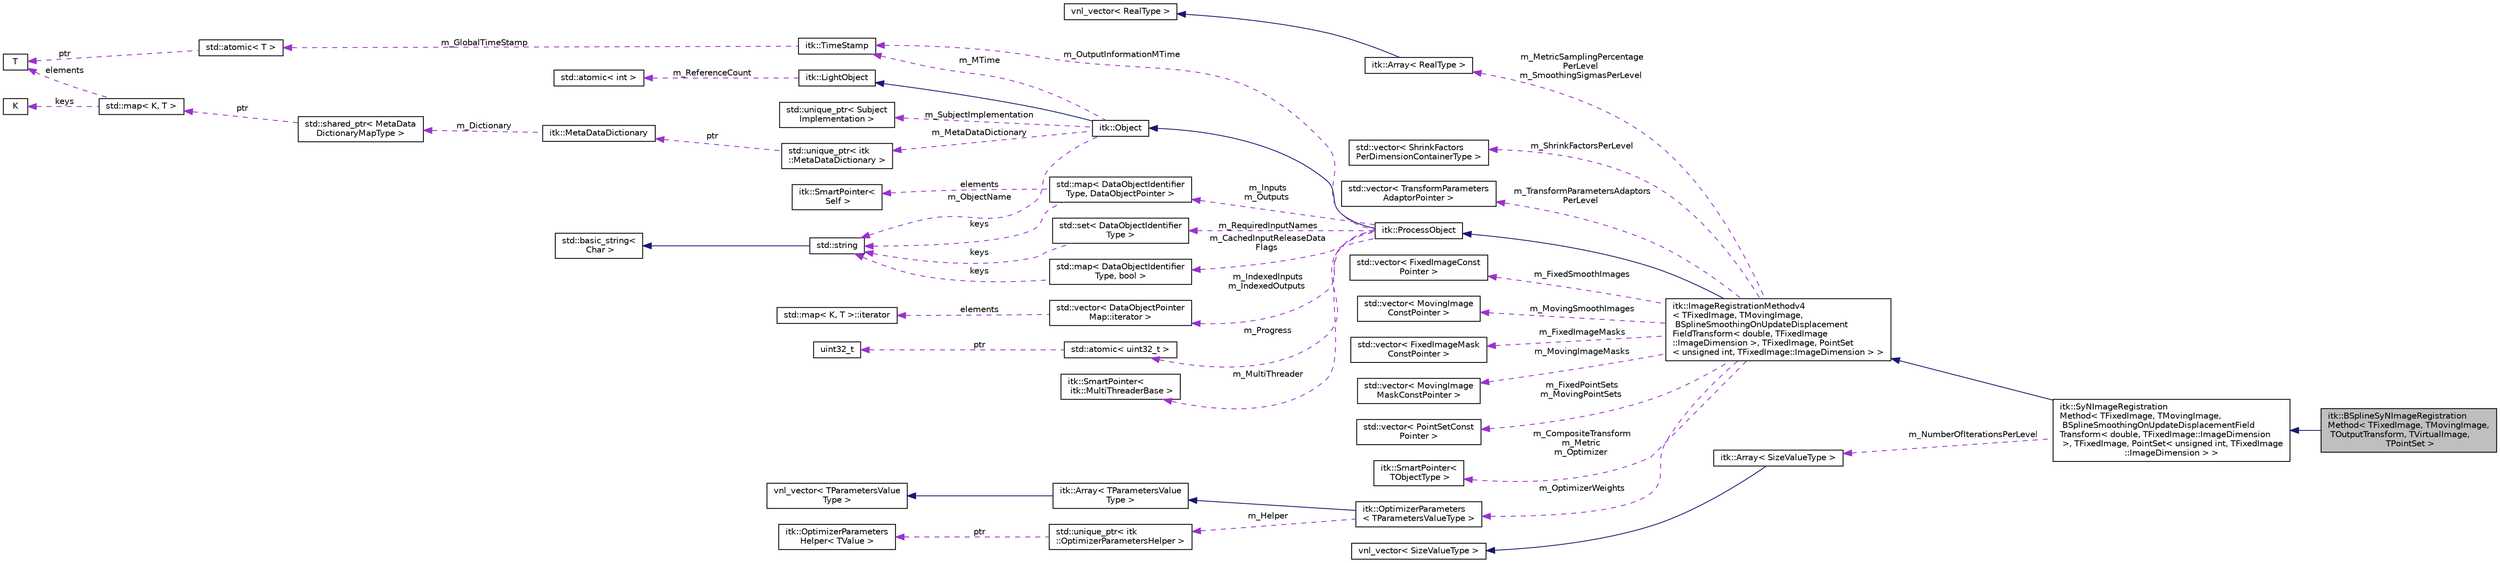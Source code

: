 digraph "itk::BSplineSyNImageRegistrationMethod&lt; TFixedImage, TMovingImage, TOutputTransform, TVirtualImage, TPointSet &gt;"
{
 // LATEX_PDF_SIZE
  edge [fontname="Helvetica",fontsize="10",labelfontname="Helvetica",labelfontsize="10"];
  node [fontname="Helvetica",fontsize="10",shape=record];
  rankdir="LR";
  Node1 [label="itk::BSplineSyNImageRegistration\lMethod\< TFixedImage, TMovingImage,\l TOutputTransform, TVirtualImage,\l TPointSet \>",height=0.2,width=0.4,color="black", fillcolor="grey75", style="filled", fontcolor="black",tooltip="Interface method for the performing greedy B-spline SyN image registration."];
  Node2 -> Node1 [dir="back",color="midnightblue",fontsize="10",style="solid",fontname="Helvetica"];
  Node2 [label="itk::SyNImageRegistration\lMethod\< TFixedImage, TMovingImage,\l BSplineSmoothingOnUpdateDisplacementField\lTransform\< double, TFixedImage::ImageDimension\l \>, TFixedImage, PointSet\< unsigned int, TFixedImage\l::ImageDimension \> \>",height=0.2,width=0.4,color="black", fillcolor="white", style="filled",URL="$classitk_1_1SyNImageRegistrationMethod.html",tooltip=" "];
  Node3 -> Node2 [dir="back",color="midnightblue",fontsize="10",style="solid",fontname="Helvetica"];
  Node3 [label="itk::ImageRegistrationMethodv4\l\< TFixedImage, TMovingImage,\l BSplineSmoothingOnUpdateDisplacement\lFieldTransform\< double, TFixedImage\l::ImageDimension \>, TFixedImage, PointSet\l\< unsigned int, TFixedImage::ImageDimension \> \>",height=0.2,width=0.4,color="black", fillcolor="white", style="filled",URL="$classitk_1_1ImageRegistrationMethodv4.html",tooltip=" "];
  Node4 -> Node3 [dir="back",color="midnightblue",fontsize="10",style="solid",fontname="Helvetica"];
  Node4 [label="itk::ProcessObject",height=0.2,width=0.4,color="black", fillcolor="white", style="filled",URL="$classitk_1_1ProcessObject.html",tooltip="The base class for all process objects (source, filters, mappers) in the Insight data processing pipe..."];
  Node5 -> Node4 [dir="back",color="midnightblue",fontsize="10",style="solid",fontname="Helvetica"];
  Node5 [label="itk::Object",height=0.2,width=0.4,color="black", fillcolor="white", style="filled",URL="$classitk_1_1Object.html",tooltip="Base class for most ITK classes."];
  Node6 -> Node5 [dir="back",color="midnightblue",fontsize="10",style="solid",fontname="Helvetica"];
  Node6 [label="itk::LightObject",height=0.2,width=0.4,color="black", fillcolor="white", style="filled",URL="$classitk_1_1LightObject.html",tooltip="Light weight base class for most itk classes."];
  Node7 -> Node6 [dir="back",color="darkorchid3",fontsize="10",style="dashed",label=" m_ReferenceCount" ,fontname="Helvetica"];
  Node7 [label="std::atomic\< int \>",height=0.2,width=0.4,color="black", fillcolor="white", style="filled",tooltip=" "];
  Node8 -> Node5 [dir="back",color="darkorchid3",fontsize="10",style="dashed",label=" m_MTime" ,fontname="Helvetica"];
  Node8 [label="itk::TimeStamp",height=0.2,width=0.4,color="black", fillcolor="white", style="filled",URL="$classitk_1_1TimeStamp.html",tooltip="Generate a unique, increasing time value."];
  Node9 -> Node8 [dir="back",color="darkorchid3",fontsize="10",style="dashed",label=" m_GlobalTimeStamp" ,fontname="Helvetica"];
  Node9 [label="std::atomic\< T \>",height=0.2,width=0.4,color="black", fillcolor="white", style="filled",tooltip=" "];
  Node10 -> Node9 [dir="back",color="darkorchid3",fontsize="10",style="dashed",label=" ptr" ,fontname="Helvetica"];
  Node10 [label="T",height=0.2,width=0.4,color="black", fillcolor="white", style="filled",tooltip=" "];
  Node11 -> Node5 [dir="back",color="darkorchid3",fontsize="10",style="dashed",label=" m_SubjectImplementation" ,fontname="Helvetica"];
  Node11 [label="std::unique_ptr\< Subject\lImplementation \>",height=0.2,width=0.4,color="black", fillcolor="white", style="filled",tooltip=" "];
  Node12 -> Node5 [dir="back",color="darkorchid3",fontsize="10",style="dashed",label=" m_MetaDataDictionary" ,fontname="Helvetica"];
  Node12 [label="std::unique_ptr\< itk\l::MetaDataDictionary \>",height=0.2,width=0.4,color="black", fillcolor="white", style="filled",tooltip=" "];
  Node13 -> Node12 [dir="back",color="darkorchid3",fontsize="10",style="dashed",label=" ptr" ,fontname="Helvetica"];
  Node13 [label="itk::MetaDataDictionary",height=0.2,width=0.4,color="black", fillcolor="white", style="filled",URL="$classitk_1_1MetaDataDictionary.html",tooltip="Provides a mechanism for storing a collection of arbitrary data types."];
  Node14 -> Node13 [dir="back",color="darkorchid3",fontsize="10",style="dashed",label=" m_Dictionary" ,fontname="Helvetica"];
  Node14 [label="std::shared_ptr\< MetaData\lDictionaryMapType \>",height=0.2,width=0.4,color="black", fillcolor="white", style="filled",tooltip=" "];
  Node15 -> Node14 [dir="back",color="darkorchid3",fontsize="10",style="dashed",label=" ptr" ,fontname="Helvetica"];
  Node15 [label="std::map\< K, T \>",height=0.2,width=0.4,color="black", fillcolor="white", style="filled",tooltip=" "];
  Node16 -> Node15 [dir="back",color="darkorchid3",fontsize="10",style="dashed",label=" keys" ,fontname="Helvetica"];
  Node16 [label="K",height=0.2,width=0.4,color="black", fillcolor="white", style="filled",tooltip=" "];
  Node10 -> Node15 [dir="back",color="darkorchid3",fontsize="10",style="dashed",label=" elements" ,fontname="Helvetica"];
  Node17 -> Node5 [dir="back",color="darkorchid3",fontsize="10",style="dashed",label=" m_ObjectName" ,fontname="Helvetica"];
  Node17 [label="std::string",height=0.2,width=0.4,color="black", fillcolor="white", style="filled",tooltip=" "];
  Node18 -> Node17 [dir="back",color="midnightblue",fontsize="10",style="solid",fontname="Helvetica"];
  Node18 [label="std::basic_string\<\l Char \>",height=0.2,width=0.4,color="black", fillcolor="white", style="filled",tooltip=" "];
  Node8 -> Node4 [dir="back",color="darkorchid3",fontsize="10",style="dashed",label=" m_OutputInformationMTime" ,fontname="Helvetica"];
  Node19 -> Node4 [dir="back",color="darkorchid3",fontsize="10",style="dashed",label=" m_Inputs\nm_Outputs" ,fontname="Helvetica"];
  Node19 [label="std::map\< DataObjectIdentifier\lType, DataObjectPointer \>",height=0.2,width=0.4,color="black", fillcolor="white", style="filled",tooltip=" "];
  Node17 -> Node19 [dir="back",color="darkorchid3",fontsize="10",style="dashed",label=" keys" ,fontname="Helvetica"];
  Node20 -> Node19 [dir="back",color="darkorchid3",fontsize="10",style="dashed",label=" elements" ,fontname="Helvetica"];
  Node20 [label="itk::SmartPointer\<\l Self \>",height=0.2,width=0.4,color="black", fillcolor="white", style="filled",URL="$classitk_1_1SmartPointer.html",tooltip=" "];
  Node21 -> Node4 [dir="back",color="darkorchid3",fontsize="10",style="dashed",label=" m_IndexedInputs\nm_IndexedOutputs" ,fontname="Helvetica"];
  Node21 [label="std::vector\< DataObjectPointer\lMap::iterator \>",height=0.2,width=0.4,color="black", fillcolor="white", style="filled",tooltip=" "];
  Node22 -> Node21 [dir="back",color="darkorchid3",fontsize="10",style="dashed",label=" elements" ,fontname="Helvetica"];
  Node22 [label="std::map\< K, T \>::iterator",height=0.2,width=0.4,color="black", fillcolor="white", style="filled",tooltip=" "];
  Node23 -> Node4 [dir="back",color="darkorchid3",fontsize="10",style="dashed",label=" m_CachedInputReleaseData\lFlags" ,fontname="Helvetica"];
  Node23 [label="std::map\< DataObjectIdentifier\lType, bool \>",height=0.2,width=0.4,color="black", fillcolor="white", style="filled",tooltip=" "];
  Node17 -> Node23 [dir="back",color="darkorchid3",fontsize="10",style="dashed",label=" keys" ,fontname="Helvetica"];
  Node24 -> Node4 [dir="back",color="darkorchid3",fontsize="10",style="dashed",label=" m_RequiredInputNames" ,fontname="Helvetica"];
  Node24 [label="std::set\< DataObjectIdentifier\lType \>",height=0.2,width=0.4,color="black", fillcolor="white", style="filled",tooltip=" "];
  Node17 -> Node24 [dir="back",color="darkorchid3",fontsize="10",style="dashed",label=" keys" ,fontname="Helvetica"];
  Node25 -> Node4 [dir="back",color="darkorchid3",fontsize="10",style="dashed",label=" m_Progress" ,fontname="Helvetica"];
  Node25 [label="std::atomic\< uint32_t \>",height=0.2,width=0.4,color="black", fillcolor="white", style="filled",tooltip=" "];
  Node26 -> Node25 [dir="back",color="darkorchid3",fontsize="10",style="dashed",label=" ptr" ,fontname="Helvetica"];
  Node26 [label="uint32_t",height=0.2,width=0.4,color="black", fillcolor="white", style="filled",tooltip=" "];
  Node27 -> Node4 [dir="back",color="darkorchid3",fontsize="10",style="dashed",label=" m_MultiThreader" ,fontname="Helvetica"];
  Node27 [label="itk::SmartPointer\<\l itk::MultiThreaderBase \>",height=0.2,width=0.4,color="black", fillcolor="white", style="filled",URL="$classitk_1_1SmartPointer.html",tooltip=" "];
  Node28 -> Node3 [dir="back",color="darkorchid3",fontsize="10",style="dashed",label=" m_FixedSmoothImages" ,fontname="Helvetica"];
  Node28 [label="std::vector\< FixedImageConst\lPointer \>",height=0.2,width=0.4,color="black", fillcolor="white", style="filled",tooltip=" "];
  Node29 -> Node3 [dir="back",color="darkorchid3",fontsize="10",style="dashed",label=" m_MovingSmoothImages" ,fontname="Helvetica"];
  Node29 [label="std::vector\< MovingImage\lConstPointer \>",height=0.2,width=0.4,color="black", fillcolor="white", style="filled",tooltip=" "];
  Node30 -> Node3 [dir="back",color="darkorchid3",fontsize="10",style="dashed",label=" m_FixedImageMasks" ,fontname="Helvetica"];
  Node30 [label="std::vector\< FixedImageMask\lConstPointer \>",height=0.2,width=0.4,color="black", fillcolor="white", style="filled",tooltip=" "];
  Node31 -> Node3 [dir="back",color="darkorchid3",fontsize="10",style="dashed",label=" m_MovingImageMasks" ,fontname="Helvetica"];
  Node31 [label="std::vector\< MovingImage\lMaskConstPointer \>",height=0.2,width=0.4,color="black", fillcolor="white", style="filled",tooltip=" "];
  Node32 -> Node3 [dir="back",color="darkorchid3",fontsize="10",style="dashed",label=" m_FixedPointSets\nm_MovingPointSets" ,fontname="Helvetica"];
  Node32 [label="std::vector\< PointSetConst\lPointer \>",height=0.2,width=0.4,color="black", fillcolor="white", style="filled",tooltip=" "];
  Node33 -> Node3 [dir="back",color="darkorchid3",fontsize="10",style="dashed",label=" m_CompositeTransform\nm_Metric\nm_Optimizer" ,fontname="Helvetica"];
  Node33 [label="itk::SmartPointer\<\l TObjectType \>",height=0.2,width=0.4,color="black", fillcolor="white", style="filled",URL="$classitk_1_1SmartPointer.html",tooltip="Implements transparent reference counting."];
  Node34 -> Node3 [dir="back",color="darkorchid3",fontsize="10",style="dashed",label=" m_OptimizerWeights" ,fontname="Helvetica"];
  Node34 [label="itk::OptimizerParameters\l\< TParametersValueType \>",height=0.2,width=0.4,color="black", fillcolor="white", style="filled",URL="$classitk_1_1OptimizerParameters.html",tooltip="Class to hold and manage different parameter types used during optimization."];
  Node35 -> Node34 [dir="back",color="midnightblue",fontsize="10",style="solid",fontname="Helvetica"];
  Node35 [label="itk::Array\< TParametersValue\lType \>",height=0.2,width=0.4,color="black", fillcolor="white", style="filled",URL="$classitk_1_1Array.html",tooltip=" "];
  Node36 -> Node35 [dir="back",color="midnightblue",fontsize="10",style="solid",fontname="Helvetica"];
  Node36 [label="vnl_vector\< TParametersValue\lType \>",height=0.2,width=0.4,color="black", fillcolor="white", style="filled",tooltip=" "];
  Node37 -> Node34 [dir="back",color="darkorchid3",fontsize="10",style="dashed",label=" m_Helper" ,fontname="Helvetica"];
  Node37 [label="std::unique_ptr\< itk\l::OptimizerParametersHelper \>",height=0.2,width=0.4,color="black", fillcolor="white", style="filled",tooltip=" "];
  Node38 -> Node37 [dir="back",color="darkorchid3",fontsize="10",style="dashed",label=" ptr" ,fontname="Helvetica"];
  Node38 [label="itk::OptimizerParameters\lHelper\< TValue \>",height=0.2,width=0.4,color="black", fillcolor="white", style="filled",URL="$classitk_1_1OptimizerParametersHelper.html",tooltip="Basic helper class to manage parameter data as an Array type, the default type."];
  Node39 -> Node3 [dir="back",color="darkorchid3",fontsize="10",style="dashed",label=" m_MetricSamplingPercentage\lPerLevel\nm_SmoothingSigmasPerLevel" ,fontname="Helvetica"];
  Node39 [label="itk::Array\< RealType \>",height=0.2,width=0.4,color="black", fillcolor="white", style="filled",URL="$classitk_1_1Array.html",tooltip=" "];
  Node40 -> Node39 [dir="back",color="midnightblue",fontsize="10",style="solid",fontname="Helvetica"];
  Node40 [label="vnl_vector\< RealType  \>",height=0.2,width=0.4,color="black", fillcolor="white", style="filled",tooltip=" "];
  Node41 -> Node3 [dir="back",color="darkorchid3",fontsize="10",style="dashed",label=" m_ShrinkFactorsPerLevel" ,fontname="Helvetica"];
  Node41 [label="std::vector\< ShrinkFactors\lPerDimensionContainerType \>",height=0.2,width=0.4,color="black", fillcolor="white", style="filled",tooltip=" "];
  Node42 -> Node3 [dir="back",color="darkorchid3",fontsize="10",style="dashed",label=" m_TransformParametersAdaptors\lPerLevel" ,fontname="Helvetica"];
  Node42 [label="std::vector\< TransformParameters\lAdaptorPointer \>",height=0.2,width=0.4,color="black", fillcolor="white", style="filled",tooltip=" "];
  Node43 -> Node2 [dir="back",color="darkorchid3",fontsize="10",style="dashed",label=" m_NumberOfIterationsPerLevel" ,fontname="Helvetica"];
  Node43 [label="itk::Array\< SizeValueType \>",height=0.2,width=0.4,color="black", fillcolor="white", style="filled",URL="$classitk_1_1Array.html",tooltip=" "];
  Node44 -> Node43 [dir="back",color="midnightblue",fontsize="10",style="solid",fontname="Helvetica"];
  Node44 [label="vnl_vector\< SizeValueType \>",height=0.2,width=0.4,color="black", fillcolor="white", style="filled",tooltip=" "];
}
